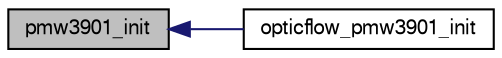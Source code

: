 digraph "pmw3901_init"
{
  edge [fontname="FreeSans",fontsize="10",labelfontname="FreeSans",labelfontsize="10"];
  node [fontname="FreeSans",fontsize="10",shape=record];
  rankdir="LR";
  Node1 [label="pmw3901_init",height=0.2,width=0.4,color="black", fillcolor="grey75", style="filled", fontcolor="black"];
  Node1 -> Node2 [dir="back",color="midnightblue",fontsize="10",style="solid",fontname="FreeSans"];
  Node2 [label="opticflow_pmw3901_init",height=0.2,width=0.4,color="black", fillcolor="white", style="filled",URL="$opticflow__pmw3901_8h.html#a2322e65a95d068baae9381aace2519ee"];
}
